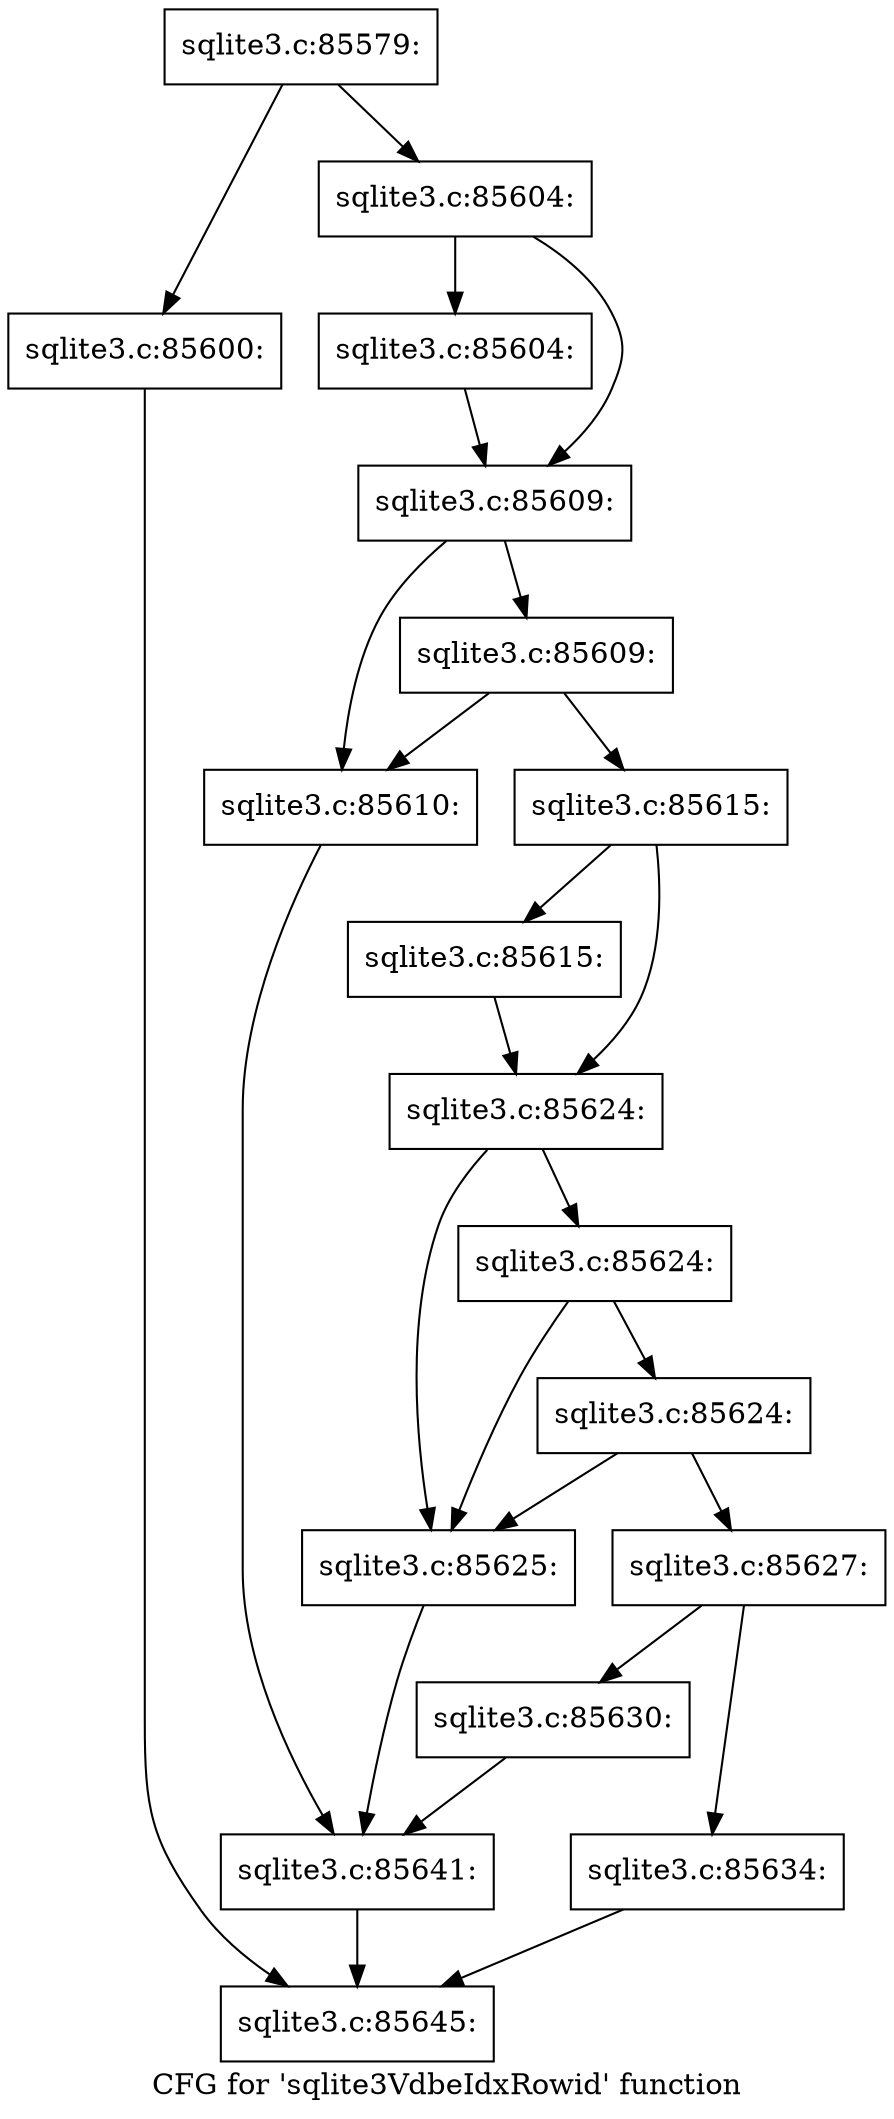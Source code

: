 digraph "CFG for 'sqlite3VdbeIdxRowid' function" {
	label="CFG for 'sqlite3VdbeIdxRowid' function";

	Node0x55c0f786ffa0 [shape=record,label="{sqlite3.c:85579:}"];
	Node0x55c0f786ffa0 -> Node0x55c0f82d8aa0;
	Node0x55c0f786ffa0 -> Node0x55c0f82d8af0;
	Node0x55c0f82d8aa0 [shape=record,label="{sqlite3.c:85600:}"];
	Node0x55c0f82d8aa0 -> Node0x55c0f82d58c0;
	Node0x55c0f82d8af0 [shape=record,label="{sqlite3.c:85604:}"];
	Node0x55c0f82d8af0 -> Node0x55c0f82d92d0;
	Node0x55c0f82d8af0 -> Node0x55c0f82d9320;
	Node0x55c0f82d92d0 [shape=record,label="{sqlite3.c:85604:}"];
	Node0x55c0f82d92d0 -> Node0x55c0f82d9320;
	Node0x55c0f82d9320 [shape=record,label="{sqlite3.c:85609:}"];
	Node0x55c0f82d9320 -> Node0x55c0f82d9880;
	Node0x55c0f82d9320 -> Node0x55c0f82d9920;
	Node0x55c0f82d9920 [shape=record,label="{sqlite3.c:85609:}"];
	Node0x55c0f82d9920 -> Node0x55c0f82d9880;
	Node0x55c0f82d9920 -> Node0x55c0f82d98d0;
	Node0x55c0f82d9880 [shape=record,label="{sqlite3.c:85610:}"];
	Node0x55c0f82d9880 -> Node0x55c0f82da750;
	Node0x55c0f82d98d0 [shape=record,label="{sqlite3.c:85615:}"];
	Node0x55c0f82d98d0 -> Node0x55c0f82dad20;
	Node0x55c0f82d98d0 -> Node0x55c0f82dad70;
	Node0x55c0f82dad20 [shape=record,label="{sqlite3.c:85615:}"];
	Node0x55c0f82dad20 -> Node0x55c0f82dad70;
	Node0x55c0f82dad70 [shape=record,label="{sqlite3.c:85624:}"];
	Node0x55c0f82dad70 -> Node0x55c0f82db4b0;
	Node0x55c0f82dad70 -> Node0x55c0f82db5d0;
	Node0x55c0f82db5d0 [shape=record,label="{sqlite3.c:85624:}"];
	Node0x55c0f82db5d0 -> Node0x55c0f82db4b0;
	Node0x55c0f82db5d0 -> Node0x55c0f82db550;
	Node0x55c0f82db550 [shape=record,label="{sqlite3.c:85624:}"];
	Node0x55c0f82db550 -> Node0x55c0f82db4b0;
	Node0x55c0f82db550 -> Node0x55c0f82db500;
	Node0x55c0f82db4b0 [shape=record,label="{sqlite3.c:85625:}"];
	Node0x55c0f82db4b0 -> Node0x55c0f82da750;
	Node0x55c0f82db500 [shape=record,label="{sqlite3.c:85627:}"];
	Node0x55c0f82db500 -> Node0x55c0f82dc110;
	Node0x55c0f82db500 -> Node0x55c0f82dc160;
	Node0x55c0f82dc110 [shape=record,label="{sqlite3.c:85630:}"];
	Node0x55c0f82dc110 -> Node0x55c0f82da750;
	Node0x55c0f82dc160 [shape=record,label="{sqlite3.c:85634:}"];
	Node0x55c0f82dc160 -> Node0x55c0f82d58c0;
	Node0x55c0f82da750 [shape=record,label="{sqlite3.c:85641:}"];
	Node0x55c0f82da750 -> Node0x55c0f82d58c0;
	Node0x55c0f82d58c0 [shape=record,label="{sqlite3.c:85645:}"];
}
